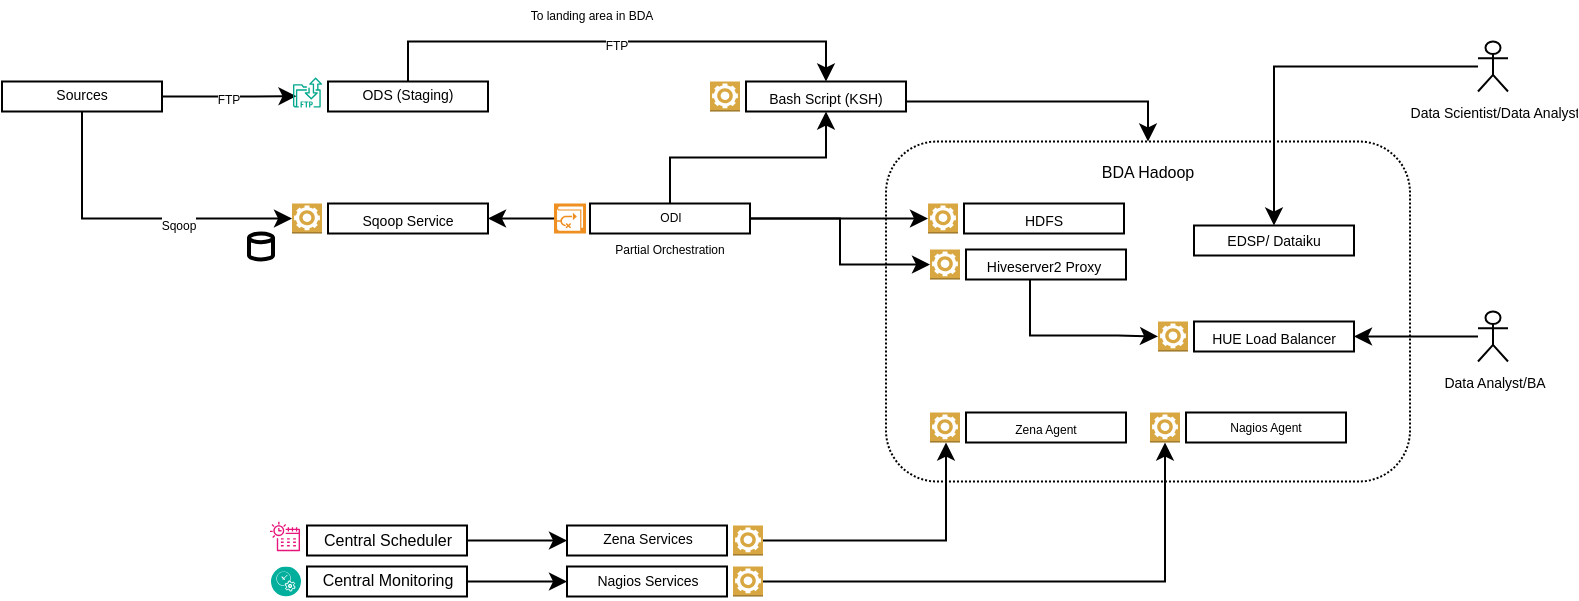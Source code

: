 <mxfile version="22.1.11" type="github">
  <diagram id="C5RBs43oDa-KdzZeNtuy" name="Page-1">
    <mxGraphModel dx="1268" dy="626" grid="1" gridSize="10" guides="1" tooltips="1" connect="1" arrows="1" fold="1" page="1" pageScale="1" pageWidth="413" pageHeight="291" math="0" shadow="0">
      <root>
        <mxCell id="WIyWlLk6GJQsqaUBKTNV-0" />
        <mxCell id="WIyWlLk6GJQsqaUBKTNV-1" parent="WIyWlLk6GJQsqaUBKTNV-0" />
        <mxCell id="Srt_PX2rgydQZSiddS63-22" value="&lt;font style=&quot;font-size: 8px;&quot;&gt;BDA Hadoop&lt;/font&gt;" style="rounded=1;whiteSpace=wrap;html=1;fillColor=none;dashed=1;dashPattern=1 1;verticalAlign=top;" vertex="1" parent="WIyWlLk6GJQsqaUBKTNV-1">
          <mxGeometry x="462" y="190.75" width="262" height="170" as="geometry" />
        </mxCell>
        <mxCell id="E2q93yiUl6-ZoSUlAbcf-96" value="&lt;font style=&quot;font-size: 6px;&quot;&gt;FTP&lt;/font&gt;" style="edgeStyle=orthogonalEdgeStyle;rounded=0;orthogonalLoop=1;jettySize=auto;html=1;entryX=0.12;entryY=0.623;entryDx=0;entryDy=0;entryPerimeter=0;" parent="WIyWlLk6GJQsqaUBKTNV-1" source="PbRjBfNZ1IPVbh-uNb9a-8" target="Srt_PX2rgydQZSiddS63-54" edge="1">
          <mxGeometry relative="1" as="geometry">
            <mxPoint x="134" y="190.75" as="targetPoint" />
          </mxGeometry>
        </mxCell>
        <mxCell id="PbRjBfNZ1IPVbh-uNb9a-8" value="&lt;font style=&quot;font-size: 7px;&quot;&gt;Sources&lt;/font&gt;" style="rounded=0;whiteSpace=wrap;html=1;verticalAlign=middle;fontSize=7;" parent="WIyWlLk6GJQsqaUBKTNV-1" vertex="1">
          <mxGeometry x="20" y="160.75" width="80" height="15" as="geometry" />
        </mxCell>
        <mxCell id="PbRjBfNZ1IPVbh-uNb9a-59" value="&lt;font style=&quot;font-size: 6px;&quot;&gt;To landing area in BDA&lt;/font&gt;" style="text;html=1;strokeColor=none;fillColor=none;align=center;verticalAlign=middle;whiteSpace=wrap;rounded=0;fontSize=7;" parent="WIyWlLk6GJQsqaUBKTNV-1" vertex="1">
          <mxGeometry x="274" y="122.5" width="82" height="10" as="geometry" />
        </mxCell>
        <mxCell id="Srt_PX2rgydQZSiddS63-19" style="edgeStyle=orthogonalEdgeStyle;rounded=0;orthogonalLoop=1;jettySize=auto;html=1;entryX=1;entryY=0.5;entryDx=0;entryDy=0;" edge="1" parent="WIyWlLk6GJQsqaUBKTNV-1" source="PbRjBfNZ1IPVbh-uNb9a-90" target="PbRjBfNZ1IPVbh-uNb9a-91">
          <mxGeometry relative="1" as="geometry" />
        </mxCell>
        <mxCell id="PbRjBfNZ1IPVbh-uNb9a-90" value="Data Analyst/BA" style="shape=umlActor;verticalLabelPosition=bottom;verticalAlign=top;html=1;outlineConnect=0;fontSize=7;" parent="WIyWlLk6GJQsqaUBKTNV-1" vertex="1">
          <mxGeometry x="758" y="275.75" width="15" height="25" as="geometry" />
        </mxCell>
        <mxCell id="E2q93yiUl6-ZoSUlAbcf-97" style="edgeStyle=orthogonalEdgeStyle;rounded=0;orthogonalLoop=1;jettySize=auto;html=1;exitX=0.5;exitY=0;exitDx=0;exitDy=0;entryX=0.5;entryY=0;entryDx=0;entryDy=0;" parent="WIyWlLk6GJQsqaUBKTNV-1" source="PbRjBfNZ1IPVbh-uNb9a-9" target="PbRjBfNZ1IPVbh-uNb9a-76" edge="1">
          <mxGeometry relative="1" as="geometry" />
        </mxCell>
        <mxCell id="E2q93yiUl6-ZoSUlAbcf-106" value="&lt;font style=&quot;font-size: 6px;&quot;&gt;FTP&lt;/font&gt;" style="edgeLabel;html=1;align=center;verticalAlign=middle;resizable=0;points=[];" parent="E2q93yiUl6-ZoSUlAbcf-97" vertex="1" connectable="0">
          <mxGeometry x="-0.45" relative="1" as="geometry">
            <mxPoint x="55" as="offset" />
          </mxGeometry>
        </mxCell>
        <mxCell id="E2q93yiUl6-ZoSUlAbcf-21" value="" style="shape=image;html=1;verticalAlign=top;verticalLabelPosition=bottom;labelBackgroundColor=#ffffff;imageAspect=0;aspect=fixed;image=https://cdn0.iconfinder.com/data/icons/evericons-24px-vol-1/24/file-text-128.png" parent="WIyWlLk6GJQsqaUBKTNV-1" vertex="1">
          <mxGeometry x="415.5" y="120" width="15" height="15" as="geometry" />
        </mxCell>
        <mxCell id="E2q93yiUl6-ZoSUlAbcf-73" value="" style="group" parent="WIyWlLk6GJQsqaUBKTNV-1" vertex="1" connectable="0">
          <mxGeometry x="374" y="160.75" width="98" height="15" as="geometry" />
        </mxCell>
        <mxCell id="PbRjBfNZ1IPVbh-uNb9a-76" value="&lt;span style=&quot;font-size: 7px;&quot;&gt;Bash Script (KSH)&lt;/span&gt;" style="rounded=0;whiteSpace=wrap;html=1;verticalAlign=bottom;container=0;fontSize=7;" parent="E2q93yiUl6-ZoSUlAbcf-73" vertex="1">
          <mxGeometry x="18" width="80" height="15" as="geometry" />
        </mxCell>
        <mxCell id="E2q93yiUl6-ZoSUlAbcf-2" value="" style="outlineConnect=0;dashed=0;verticalLabelPosition=bottom;verticalAlign=top;align=center;html=1;shape=mxgraph.aws3.worker;fillColor=#D9A741;gradientColor=none;fontSize=7;" parent="E2q93yiUl6-ZoSUlAbcf-73" vertex="1">
          <mxGeometry width="15" height="15" as="geometry" />
        </mxCell>
        <mxCell id="E2q93yiUl6-ZoSUlAbcf-74" value="" style="group" parent="WIyWlLk6GJQsqaUBKTNV-1" vertex="1" connectable="0">
          <mxGeometry x="165" y="221.75" width="98" height="15" as="geometry" />
        </mxCell>
        <mxCell id="E2q93yiUl6-ZoSUlAbcf-67" value="&lt;span style=&quot;font-size: 7px;&quot;&gt;Sqoop Service&lt;/span&gt;" style="rounded=0;whiteSpace=wrap;html=1;verticalAlign=bottom;container=0;fontSize=7;" parent="E2q93yiUl6-ZoSUlAbcf-74" vertex="1">
          <mxGeometry x="18" width="80" height="15" as="geometry" />
        </mxCell>
        <mxCell id="E2q93yiUl6-ZoSUlAbcf-68" value="" style="outlineConnect=0;dashed=0;verticalLabelPosition=bottom;verticalAlign=top;align=center;html=1;shape=mxgraph.aws3.worker;fillColor=#D9A741;gradientColor=none;fontSize=7;" parent="E2q93yiUl6-ZoSUlAbcf-74" vertex="1">
          <mxGeometry width="15" height="15" as="geometry" />
        </mxCell>
        <mxCell id="E2q93yiUl6-ZoSUlAbcf-75" value="" style="group" parent="WIyWlLk6GJQsqaUBKTNV-1" vertex="1" connectable="0">
          <mxGeometry x="484" y="244.75" width="98" height="15" as="geometry" />
        </mxCell>
        <mxCell id="PbRjBfNZ1IPVbh-uNb9a-119" value="Hiveserver2 Proxy&amp;nbsp;" style="rounded=0;whiteSpace=wrap;html=1;verticalAlign=bottom;container=0;fontSize=7;" parent="E2q93yiUl6-ZoSUlAbcf-75" vertex="1">
          <mxGeometry x="18" width="80" height="15" as="geometry" />
        </mxCell>
        <mxCell id="E2q93yiUl6-ZoSUlAbcf-4" value="" style="outlineConnect=0;dashed=0;verticalLabelPosition=bottom;verticalAlign=top;align=center;html=1;shape=mxgraph.aws3.worker;fillColor=#D9A741;gradientColor=none;fontSize=7;" parent="E2q93yiUl6-ZoSUlAbcf-75" vertex="1">
          <mxGeometry width="15" height="15" as="geometry" />
        </mxCell>
        <mxCell id="E2q93yiUl6-ZoSUlAbcf-76" value="" style="group" parent="WIyWlLk6GJQsqaUBKTNV-1" vertex="1" connectable="0">
          <mxGeometry x="296" y="221.75" width="98" height="15" as="geometry" />
        </mxCell>
        <mxCell id="ZHkyda2_ylCRjAt9gWxV-5" value="&lt;font style=&quot;font-size: 6px;&quot;&gt;ODI&lt;/font&gt;" style="rounded=0;html=1;verticalAlign=middle;container=0;fontSize=7;horizontal=1;" parent="E2q93yiUl6-ZoSUlAbcf-76" vertex="1">
          <mxGeometry x="18" width="80" height="15" as="geometry" />
        </mxCell>
        <mxCell id="E2q93yiUl6-ZoSUlAbcf-72" value="" style="shadow=0;dashed=0;html=1;strokeColor=none;fillColor=#EF8F21;labelPosition=center;verticalLabelPosition=bottom;verticalAlign=top;align=center;outlineConnect=0;shape=mxgraph.veeam.availability_orchestrator;" parent="E2q93yiUl6-ZoSUlAbcf-76" vertex="1">
          <mxGeometry width="16" height="15" as="geometry" />
        </mxCell>
        <mxCell id="E2q93yiUl6-ZoSUlAbcf-93" value="" style="strokeWidth=2;html=1;shape=mxgraph.flowchart.database;whiteSpace=wrap;" parent="WIyWlLk6GJQsqaUBKTNV-1" vertex="1">
          <mxGeometry x="143.5" y="236.75" width="12" height="13" as="geometry" />
        </mxCell>
        <mxCell id="E2q93yiUl6-ZoSUlAbcf-98" value="&lt;font style=&quot;font-size: 6px;&quot;&gt;Sqoop&lt;/font&gt;" style="edgeStyle=orthogonalEdgeStyle;rounded=0;orthogonalLoop=1;jettySize=auto;html=1;entryX=0;entryY=0.5;entryDx=0;entryDy=0;entryPerimeter=0;exitX=0.5;exitY=1;exitDx=0;exitDy=0;" parent="WIyWlLk6GJQsqaUBKTNV-1" target="E2q93yiUl6-ZoSUlAbcf-68" edge="1" source="PbRjBfNZ1IPVbh-uNb9a-8">
          <mxGeometry x="0.289" y="-2" relative="1" as="geometry">
            <mxPoint x="75" y="175.75" as="sourcePoint" />
            <mxPoint x="345" y="228.25" as="targetPoint" />
            <Array as="points">
              <mxPoint x="60" y="228.75" />
            </Array>
            <mxPoint as="offset" />
          </mxGeometry>
        </mxCell>
        <mxCell id="E2q93yiUl6-ZoSUlAbcf-115" style="edgeStyle=orthogonalEdgeStyle;rounded=0;orthogonalLoop=1;jettySize=auto;html=1;" parent="WIyWlLk6GJQsqaUBKTNV-1" source="ZHkyda2_ylCRjAt9gWxV-5" target="PbRjBfNZ1IPVbh-uNb9a-76" edge="1">
          <mxGeometry relative="1" as="geometry" />
        </mxCell>
        <mxCell id="E2q93yiUl6-ZoSUlAbcf-118" style="edgeStyle=orthogonalEdgeStyle;rounded=0;orthogonalLoop=1;jettySize=auto;html=1;entryX=1;entryY=0.5;entryDx=0;entryDy=0;" parent="WIyWlLk6GJQsqaUBKTNV-1" source="E2q93yiUl6-ZoSUlAbcf-72" target="E2q93yiUl6-ZoSUlAbcf-67" edge="1">
          <mxGeometry relative="1" as="geometry" />
        </mxCell>
        <mxCell id="Srt_PX2rgydQZSiddS63-6" value="&lt;font style=&quot;font-size: 6px;&quot;&gt;Partial Orchestration&lt;/font&gt;" style="text;html=1;strokeColor=none;fillColor=default;align=center;verticalAlign=middle;whiteSpace=wrap;rounded=0;" vertex="1" parent="WIyWlLk6GJQsqaUBKTNV-1">
          <mxGeometry x="324" y="237.75" width="60" height="10" as="geometry" />
        </mxCell>
        <mxCell id="Srt_PX2rgydQZSiddS63-10" value="" style="shape=image;html=1;verticalAlign=top;verticalLabelPosition=bottom;labelBackgroundColor=#ffffff;imageAspect=0;aspect=fixed;image=https://cdn0.iconfinder.com/data/icons/evericons-24px-vol-1/24/file-text-128.png" vertex="1" parent="WIyWlLk6GJQsqaUBKTNV-1">
          <mxGeometry x="142" y="145.75" width="15" height="15" as="geometry" />
        </mxCell>
        <mxCell id="Srt_PX2rgydQZSiddS63-12" value="" style="group" vertex="1" connectable="0" parent="WIyWlLk6GJQsqaUBKTNV-1">
          <mxGeometry x="302.5" y="382.75" width="98" height="15" as="geometry" />
        </mxCell>
        <mxCell id="ZHkyda2_ylCRjAt9gWxV-0" value="&lt;font style=&quot;font-size: 7px;&quot;&gt;Zena Services&lt;/font&gt;" style="rounded=0;whiteSpace=wrap;html=1;fontSize=7;" parent="Srt_PX2rgydQZSiddS63-12" vertex="1">
          <mxGeometry width="80" height="15" as="geometry" />
        </mxCell>
        <mxCell id="E2q93yiUl6-ZoSUlAbcf-6" value="" style="outlineConnect=0;dashed=0;verticalLabelPosition=bottom;verticalAlign=top;align=center;html=1;shape=mxgraph.aws3.worker;fillColor=#D9A741;gradientColor=none;fontSize=7;" parent="Srt_PX2rgydQZSiddS63-12" vertex="1">
          <mxGeometry x="83" width="15" height="15" as="geometry" />
        </mxCell>
        <mxCell id="Srt_PX2rgydQZSiddS63-13" value="" style="group" vertex="1" connectable="0" parent="WIyWlLk6GJQsqaUBKTNV-1">
          <mxGeometry x="302.5" y="403.25" width="98" height="15" as="geometry" />
        </mxCell>
        <mxCell id="ZHkyda2_ylCRjAt9gWxV-1" value="&lt;font style=&quot;font-size: 7px;&quot;&gt;Nagios Services&lt;/font&gt;" style="rounded=0;whiteSpace=wrap;html=1;fontSize=7;" parent="Srt_PX2rgydQZSiddS63-13" vertex="1">
          <mxGeometry width="80" height="15" as="geometry" />
        </mxCell>
        <mxCell id="E2q93yiUl6-ZoSUlAbcf-7" value="" style="outlineConnect=0;dashed=0;verticalLabelPosition=bottom;verticalAlign=top;align=center;html=1;shape=mxgraph.aws3.worker;fillColor=#D9A741;gradientColor=none;fontSize=7;" parent="Srt_PX2rgydQZSiddS63-13" vertex="1">
          <mxGeometry x="83" width="15" height="15" as="geometry" />
        </mxCell>
        <mxCell id="Srt_PX2rgydQZSiddS63-14" value="" style="group;verticalAlign=bottom;" vertex="1" connectable="0" parent="WIyWlLk6GJQsqaUBKTNV-1">
          <mxGeometry x="484" y="326.25" width="98" height="15" as="geometry" />
        </mxCell>
        <mxCell id="ZHkyda2_ylCRjAt9gWxV-3" value="&lt;font style=&quot;font-size: 6px;&quot;&gt;Zena Agent&lt;/font&gt;" style="rounded=0;whiteSpace=wrap;html=1;verticalAlign=bottom;container=0;fontSize=7;horizontal=1;" parent="Srt_PX2rgydQZSiddS63-14" vertex="1">
          <mxGeometry x="18" width="80" height="15" as="geometry" />
        </mxCell>
        <mxCell id="E2q93yiUl6-ZoSUlAbcf-13" value="" style="outlineConnect=0;dashed=0;verticalLabelPosition=bottom;verticalAlign=top;align=center;html=1;shape=mxgraph.aws3.worker;fillColor=#D9A741;gradientColor=none;fontSize=7;" parent="Srt_PX2rgydQZSiddS63-14" vertex="1">
          <mxGeometry width="15" height="15" as="geometry" />
        </mxCell>
        <mxCell id="Srt_PX2rgydQZSiddS63-15" value="" style="group" vertex="1" connectable="0" parent="WIyWlLk6GJQsqaUBKTNV-1">
          <mxGeometry x="594" y="326.25" width="98" height="15" as="geometry" />
        </mxCell>
        <mxCell id="ZHkyda2_ylCRjAt9gWxV-4" value="&lt;font style=&quot;font-size: 6px;&quot;&gt;Nagios Agent&lt;/font&gt;" style="rounded=0;whiteSpace=wrap;html=1;verticalAlign=middle;container=0;fontSize=7;horizontal=1;" parent="Srt_PX2rgydQZSiddS63-15" vertex="1">
          <mxGeometry x="18" width="80" height="15" as="geometry" />
        </mxCell>
        <mxCell id="E2q93yiUl6-ZoSUlAbcf-14" value="" style="outlineConnect=0;dashed=0;verticalLabelPosition=bottom;verticalAlign=top;align=center;html=1;shape=mxgraph.aws3.worker;fillColor=#D9A741;gradientColor=none;fontSize=7;" parent="Srt_PX2rgydQZSiddS63-15" vertex="1">
          <mxGeometry width="15" height="15" as="geometry" />
        </mxCell>
        <mxCell id="Srt_PX2rgydQZSiddS63-16" style="edgeStyle=orthogonalEdgeStyle;rounded=0;orthogonalLoop=1;jettySize=auto;html=1;" edge="1" parent="WIyWlLk6GJQsqaUBKTNV-1" source="E2q93yiUl6-ZoSUlAbcf-6" target="E2q93yiUl6-ZoSUlAbcf-13">
          <mxGeometry relative="1" as="geometry">
            <Array as="points">
              <mxPoint x="492" y="390.75" />
            </Array>
          </mxGeometry>
        </mxCell>
        <mxCell id="Srt_PX2rgydQZSiddS63-18" value="" style="group" vertex="1" connectable="0" parent="WIyWlLk6GJQsqaUBKTNV-1">
          <mxGeometry x="598" y="280.75" width="98" height="14" as="geometry" />
        </mxCell>
        <mxCell id="PbRjBfNZ1IPVbh-uNb9a-91" value="&lt;span style=&quot;font-size: 7px;&quot;&gt;HUE Load Balancer&lt;/span&gt;" style="rounded=0;whiteSpace=wrap;html=1;verticalAlign=bottom;container=0;fontSize=7;" parent="Srt_PX2rgydQZSiddS63-18" vertex="1">
          <mxGeometry x="18" width="80" height="15" as="geometry" />
        </mxCell>
        <mxCell id="E2q93yiUl6-ZoSUlAbcf-10" value="" style="outlineConnect=0;dashed=0;verticalLabelPosition=bottom;verticalAlign=top;align=center;html=1;shape=mxgraph.aws3.worker;fillColor=#D9A741;gradientColor=none;fontSize=7;" parent="Srt_PX2rgydQZSiddS63-18" vertex="1">
          <mxGeometry width="15" height="15" as="geometry" />
        </mxCell>
        <mxCell id="Srt_PX2rgydQZSiddS63-23" value="" style="group" vertex="1" connectable="0" parent="WIyWlLk6GJQsqaUBKTNV-1">
          <mxGeometry x="483" y="221.75" width="98" height="15" as="geometry" />
        </mxCell>
        <mxCell id="Srt_PX2rgydQZSiddS63-56" value="" style="group" vertex="1" connectable="0" parent="Srt_PX2rgydQZSiddS63-23">
          <mxGeometry width="98" height="15" as="geometry" />
        </mxCell>
        <mxCell id="PbRjBfNZ1IPVbh-uNb9a-123" value="&lt;span style=&quot;font-size: 7px;&quot;&gt;HDFS&lt;/span&gt;" style="rounded=0;whiteSpace=wrap;html=1;verticalAlign=bottom;container=0;fontSize=7;" parent="Srt_PX2rgydQZSiddS63-56" vertex="1">
          <mxGeometry x="18" width="80" height="15" as="geometry" />
        </mxCell>
        <mxCell id="E2q93yiUl6-ZoSUlAbcf-15" value="" style="outlineConnect=0;dashed=0;verticalLabelPosition=bottom;verticalAlign=top;align=center;html=1;shape=mxgraph.aws3.worker;fillColor=#D9A741;gradientColor=none;fontSize=7;" parent="Srt_PX2rgydQZSiddS63-56" vertex="1">
          <mxGeometry width="15" height="15" as="geometry" />
        </mxCell>
        <mxCell id="Srt_PX2rgydQZSiddS63-26" style="edgeStyle=orthogonalEdgeStyle;rounded=0;orthogonalLoop=1;jettySize=auto;html=1;" edge="1" parent="WIyWlLk6GJQsqaUBKTNV-1" source="PbRjBfNZ1IPVbh-uNb9a-76" target="Srt_PX2rgydQZSiddS63-22">
          <mxGeometry relative="1" as="geometry">
            <Array as="points">
              <mxPoint x="593" y="170.75" />
            </Array>
          </mxGeometry>
        </mxCell>
        <mxCell id="Srt_PX2rgydQZSiddS63-28" style="edgeStyle=orthogonalEdgeStyle;rounded=0;orthogonalLoop=1;jettySize=auto;html=1;entryX=0;entryY=0.5;entryDx=0;entryDy=0;entryPerimeter=0;" edge="1" parent="WIyWlLk6GJQsqaUBKTNV-1" source="ZHkyda2_ylCRjAt9gWxV-5" target="E2q93yiUl6-ZoSUlAbcf-15">
          <mxGeometry relative="1" as="geometry" />
        </mxCell>
        <mxCell id="Srt_PX2rgydQZSiddS63-31" value="" style="group;verticalAlign=top;" vertex="1" connectable="0" parent="WIyWlLk6GJQsqaUBKTNV-1">
          <mxGeometry x="601" y="232.75" width="95" height="15" as="geometry" />
        </mxCell>
        <mxCell id="Srt_PX2rgydQZSiddS63-29" value="&lt;font style=&quot;font-size: 7px;&quot;&gt;EDSP/ Dataiku&lt;/font&gt;" style="rounded=0;whiteSpace=wrap;html=1;verticalAlign=bottom;" vertex="1" parent="Srt_PX2rgydQZSiddS63-31">
          <mxGeometry x="15" width="80" height="15" as="geometry" />
        </mxCell>
        <mxCell id="Srt_PX2rgydQZSiddS63-30" value="" style="shape=image;html=1;verticalAlign=top;verticalLabelPosition=bottom;labelBackgroundColor=#ffffff;imageAspect=0;aspect=fixed;image=https://cdn1.iconfinder.com/data/icons/software-engineering-and-video-gaming/512/478_Data_head_human_knowledge_network_Data_Science_Fabrication_Lab-128.png" vertex="1" parent="Srt_PX2rgydQZSiddS63-31">
          <mxGeometry width="15" height="15" as="geometry" />
        </mxCell>
        <mxCell id="Srt_PX2rgydQZSiddS63-33" style="edgeStyle=orthogonalEdgeStyle;rounded=0;orthogonalLoop=1;jettySize=auto;html=1;entryX=0;entryY=0.5;entryDx=0;entryDy=0;entryPerimeter=0;" edge="1" parent="WIyWlLk6GJQsqaUBKTNV-1" source="ZHkyda2_ylCRjAt9gWxV-5" target="E2q93yiUl6-ZoSUlAbcf-4">
          <mxGeometry relative="1" as="geometry" />
        </mxCell>
        <mxCell id="Srt_PX2rgydQZSiddS63-57" style="edgeStyle=orthogonalEdgeStyle;rounded=0;orthogonalLoop=1;jettySize=auto;html=1;" edge="1" parent="WIyWlLk6GJQsqaUBKTNV-1" source="Srt_PX2rgydQZSiddS63-34" target="Srt_PX2rgydQZSiddS63-29">
          <mxGeometry relative="1" as="geometry" />
        </mxCell>
        <mxCell id="Srt_PX2rgydQZSiddS63-34" value="Data Scientist/Data Analyst" style="shape=umlActor;verticalLabelPosition=bottom;verticalAlign=top;html=1;outlineConnect=0;fontSize=7;" vertex="1" parent="WIyWlLk6GJQsqaUBKTNV-1">
          <mxGeometry x="758" y="140.75" width="15" height="25" as="geometry" />
        </mxCell>
        <mxCell id="Srt_PX2rgydQZSiddS63-42" style="edgeStyle=orthogonalEdgeStyle;rounded=0;orthogonalLoop=1;jettySize=auto;html=1;entryX=0;entryY=0.5;entryDx=0;entryDy=0;" edge="1" parent="WIyWlLk6GJQsqaUBKTNV-1" source="Srt_PX2rgydQZSiddS63-41" target="ZHkyda2_ylCRjAt9gWxV-1">
          <mxGeometry relative="1" as="geometry" />
        </mxCell>
        <mxCell id="Srt_PX2rgydQZSiddS63-45" value="" style="group" vertex="1" connectable="0" parent="WIyWlLk6GJQsqaUBKTNV-1">
          <mxGeometry x="154.5" y="403.25" width="98" height="15" as="geometry" />
        </mxCell>
        <mxCell id="Srt_PX2rgydQZSiddS63-41" value="&lt;font style=&quot;font-size: 8px;&quot;&gt;Central Monitoring&lt;/font&gt;" style="rounded=0;whiteSpace=wrap;html=1;verticalAlign=bottom;" vertex="1" parent="Srt_PX2rgydQZSiddS63-45">
          <mxGeometry x="18" width="80" height="15" as="geometry" />
        </mxCell>
        <mxCell id="Srt_PX2rgydQZSiddS63-43" value="" style="image;aspect=fixed;perimeter=ellipsePerimeter;html=1;align=center;shadow=0;dashed=0;fontColor=#4277BB;labelBackgroundColor=default;fontSize=12;spacingTop=3;image=img/lib/ibm/management/it_service_management.svg;" vertex="1" parent="Srt_PX2rgydQZSiddS63-45">
          <mxGeometry width="15" height="15" as="geometry" />
        </mxCell>
        <mxCell id="Srt_PX2rgydQZSiddS63-47" style="edgeStyle=orthogonalEdgeStyle;rounded=0;orthogonalLoop=1;jettySize=auto;html=1;entryX=0;entryY=0.5;entryDx=0;entryDy=0;" edge="1" parent="WIyWlLk6GJQsqaUBKTNV-1" source="Srt_PX2rgydQZSiddS63-46" target="ZHkyda2_ylCRjAt9gWxV-0">
          <mxGeometry relative="1" as="geometry" />
        </mxCell>
        <mxCell id="Srt_PX2rgydQZSiddS63-49" value="" style="group" vertex="1" connectable="0" parent="WIyWlLk6GJQsqaUBKTNV-1">
          <mxGeometry x="154" y="380.75" width="98.5" height="17" as="geometry" />
        </mxCell>
        <mxCell id="Srt_PX2rgydQZSiddS63-46" value="&lt;font style=&quot;font-size: 8px;&quot;&gt;Central Scheduler&lt;/font&gt;" style="rounded=0;whiteSpace=wrap;html=1;verticalAlign=bottom;" vertex="1" parent="Srt_PX2rgydQZSiddS63-49">
          <mxGeometry x="18.5" y="2" width="80" height="15" as="geometry" />
        </mxCell>
        <mxCell id="Srt_PX2rgydQZSiddS63-48" value="" style="sketch=0;outlineConnect=0;fontColor=#232F3E;gradientColor=none;fillColor=#E7157B;strokeColor=none;dashed=0;verticalLabelPosition=bottom;verticalAlign=top;align=center;html=1;fontSize=12;fontStyle=0;aspect=fixed;pointerEvents=1;shape=mxgraph.aws4.eventbridge_scheduler;" vertex="1" parent="Srt_PX2rgydQZSiddS63-49">
          <mxGeometry width="15" height="15" as="geometry" />
        </mxCell>
        <mxCell id="Srt_PX2rgydQZSiddS63-53" style="edgeStyle=orthogonalEdgeStyle;rounded=0;orthogonalLoop=1;jettySize=auto;html=1;entryX=0;entryY=0.5;entryDx=0;entryDy=0;entryPerimeter=0;" edge="1" parent="WIyWlLk6GJQsqaUBKTNV-1" source="PbRjBfNZ1IPVbh-uNb9a-119" target="E2q93yiUl6-ZoSUlAbcf-10">
          <mxGeometry relative="1" as="geometry">
            <Array as="points">
              <mxPoint x="534" y="287.75" />
              <mxPoint x="578" y="287.75" />
              <mxPoint x="578" y="288.75" />
            </Array>
          </mxGeometry>
        </mxCell>
        <mxCell id="Srt_PX2rgydQZSiddS63-55" value="" style="group" vertex="1" connectable="0" parent="WIyWlLk6GJQsqaUBKTNV-1">
          <mxGeometry x="165.5" y="158.75" width="97.5" height="17" as="geometry" />
        </mxCell>
        <mxCell id="PbRjBfNZ1IPVbh-uNb9a-9" value="&lt;font style=&quot;font-size: 7px;&quot;&gt;ODS&amp;nbsp;(Staging)&lt;/font&gt;" style="rounded=0;whiteSpace=wrap;html=1;fontSize=7;" parent="Srt_PX2rgydQZSiddS63-55" vertex="1">
          <mxGeometry x="17.5" y="2" width="80" height="15" as="geometry" />
        </mxCell>
        <mxCell id="Srt_PX2rgydQZSiddS63-54" value="" style="sketch=0;outlineConnect=0;fontColor=#232F3E;gradientColor=none;fillColor=#01A88D;strokeColor=none;dashed=0;verticalLabelPosition=bottom;verticalAlign=top;align=center;html=1;fontSize=12;fontStyle=0;aspect=fixed;shape=mxgraph.aws4.transfer_for_ftp_resource;" vertex="1" parent="Srt_PX2rgydQZSiddS63-55">
          <mxGeometry width="14.62" height="15" as="geometry" />
        </mxCell>
        <mxCell id="Srt_PX2rgydQZSiddS63-58" style="edgeStyle=orthogonalEdgeStyle;rounded=0;orthogonalLoop=1;jettySize=auto;html=1;" edge="1" parent="WIyWlLk6GJQsqaUBKTNV-1" source="E2q93yiUl6-ZoSUlAbcf-7" target="E2q93yiUl6-ZoSUlAbcf-14">
          <mxGeometry relative="1" as="geometry" />
        </mxCell>
      </root>
    </mxGraphModel>
  </diagram>
</mxfile>
